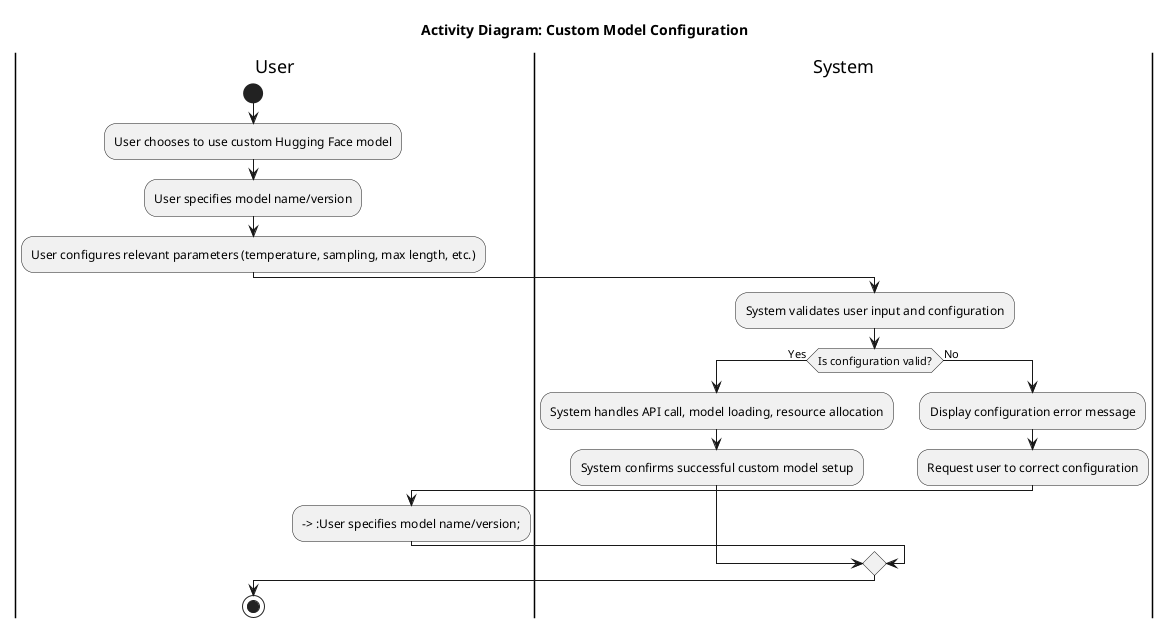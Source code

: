 @startuml
title Activity Diagram: Custom Model Configuration

|User|
start
:User chooses to use custom Hugging Face model;
:User specifies model name/version;
:User configures relevant parameters (temperature, sampling, max length, etc.);

|System|
:System validates user input and configuration;
if (Is configuration valid?) then (Yes)
  :System handles API call, model loading, resource allocation;
  :System confirms successful custom model setup;
else (No)
  :Display configuration error message;
  :Request user to correct configuration;
  
  |User|
  --> :User specifies model name/version;
endif

|User|
stop

@enduml